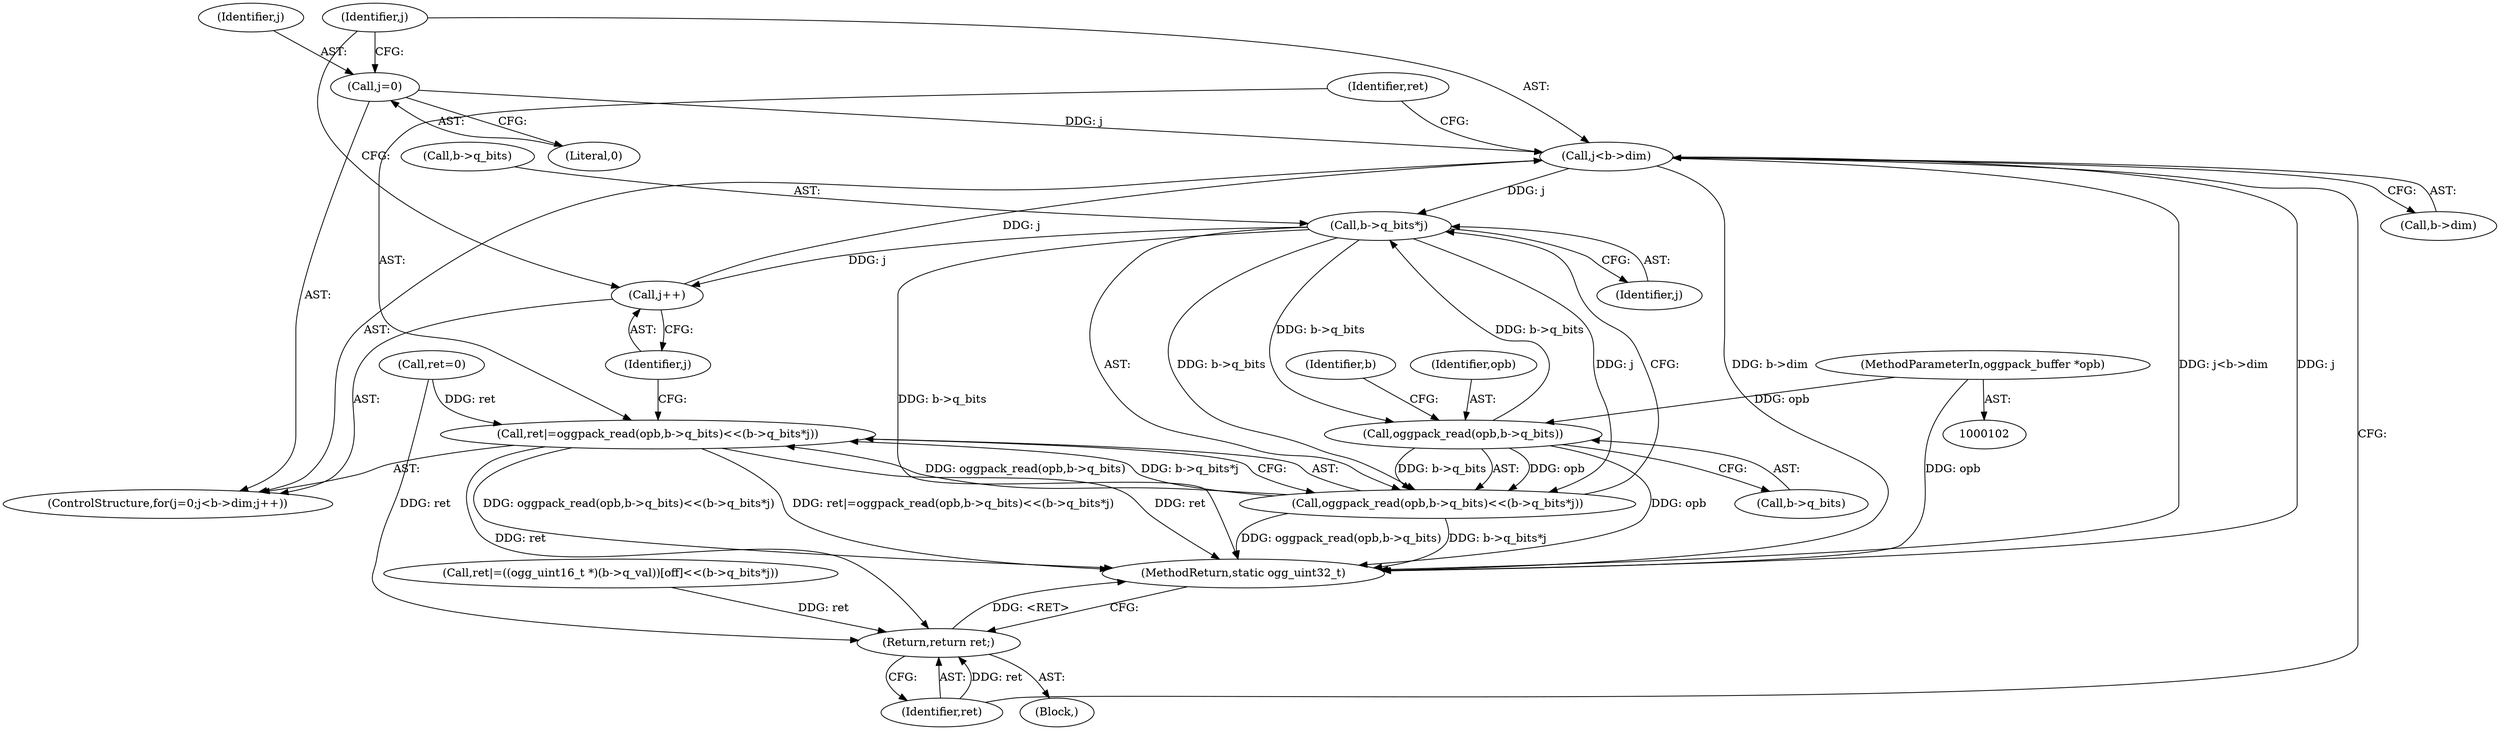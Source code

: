 digraph "1_Android_eeb4e45d5683f88488c083ecf142dc89bc3f0b47_3@pointer" {
"1000173" [label="(Call,j<b->dim)"];
"1000178" [label="(Call,j++)"];
"1000188" [label="(Call,b->q_bits*j)"];
"1000183" [label="(Call,oggpack_read(opb,b->q_bits))"];
"1000107" [label="(MethodParameterIn,oggpack_buffer *opb)"];
"1000173" [label="(Call,j<b->dim)"];
"1000170" [label="(Call,j=0)"];
"1000182" [label="(Call,oggpack_read(opb,b->q_bits)<<(b->q_bits*j))"];
"1000180" [label="(Call,ret|=oggpack_read(opb,b->q_bits)<<(b->q_bits*j))"];
"1000193" [label="(Return,return ret;)"];
"1000183" [label="(Call,oggpack_read(opb,b->q_bits))"];
"1000169" [label="(ControlStructure,for(j=0;j<b->dim;j++))"];
"1000174" [label="(Identifier,j)"];
"1000235" [label="(MethodReturn,static ogg_uint32_t)"];
"1000179" [label="(Identifier,j)"];
"1000170" [label="(Call,j=0)"];
"1000194" [label="(Identifier,ret)"];
"1000180" [label="(Call,ret|=oggpack_read(opb,b->q_bits)<<(b->q_bits*j))"];
"1000152" [label="(Call,ret|=((ogg_uint16_t *)(b->q_val))[off]<<(b->q_bits*j))"];
"1000111" [label="(Call,ret=0)"];
"1000192" [label="(Identifier,j)"];
"1000173" [label="(Call,j<b->dim)"];
"1000107" [label="(MethodParameterIn,oggpack_buffer *opb)"];
"1000181" [label="(Identifier,ret)"];
"1000193" [label="(Return,return ret;)"];
"1000171" [label="(Identifier,j)"];
"1000178" [label="(Call,j++)"];
"1000190" [label="(Identifier,b)"];
"1000185" [label="(Call,b->q_bits)"];
"1000188" [label="(Call,b->q_bits*j)"];
"1000184" [label="(Identifier,opb)"];
"1000189" [label="(Call,b->q_bits)"];
"1000175" [label="(Call,b->dim)"];
"1000182" [label="(Call,oggpack_read(opb,b->q_bits)<<(b->q_bits*j))"];
"1000119" [label="(Block,)"];
"1000172" [label="(Literal,0)"];
"1000173" -> "1000169"  [label="AST: "];
"1000173" -> "1000175"  [label="CFG: "];
"1000174" -> "1000173"  [label="AST: "];
"1000175" -> "1000173"  [label="AST: "];
"1000181" -> "1000173"  [label="CFG: "];
"1000194" -> "1000173"  [label="CFG: "];
"1000173" -> "1000235"  [label="DDG: j<b->dim"];
"1000173" -> "1000235"  [label="DDG: j"];
"1000173" -> "1000235"  [label="DDG: b->dim"];
"1000178" -> "1000173"  [label="DDG: j"];
"1000170" -> "1000173"  [label="DDG: j"];
"1000173" -> "1000188"  [label="DDG: j"];
"1000178" -> "1000169"  [label="AST: "];
"1000178" -> "1000179"  [label="CFG: "];
"1000179" -> "1000178"  [label="AST: "];
"1000174" -> "1000178"  [label="CFG: "];
"1000188" -> "1000178"  [label="DDG: j"];
"1000188" -> "1000182"  [label="AST: "];
"1000188" -> "1000192"  [label="CFG: "];
"1000189" -> "1000188"  [label="AST: "];
"1000192" -> "1000188"  [label="AST: "];
"1000182" -> "1000188"  [label="CFG: "];
"1000188" -> "1000235"  [label="DDG: b->q_bits"];
"1000188" -> "1000183"  [label="DDG: b->q_bits"];
"1000188" -> "1000182"  [label="DDG: b->q_bits"];
"1000188" -> "1000182"  [label="DDG: j"];
"1000183" -> "1000188"  [label="DDG: b->q_bits"];
"1000183" -> "1000182"  [label="AST: "];
"1000183" -> "1000185"  [label="CFG: "];
"1000184" -> "1000183"  [label="AST: "];
"1000185" -> "1000183"  [label="AST: "];
"1000190" -> "1000183"  [label="CFG: "];
"1000183" -> "1000235"  [label="DDG: opb"];
"1000183" -> "1000182"  [label="DDG: opb"];
"1000183" -> "1000182"  [label="DDG: b->q_bits"];
"1000107" -> "1000183"  [label="DDG: opb"];
"1000107" -> "1000102"  [label="AST: "];
"1000107" -> "1000235"  [label="DDG: opb"];
"1000170" -> "1000169"  [label="AST: "];
"1000170" -> "1000172"  [label="CFG: "];
"1000171" -> "1000170"  [label="AST: "];
"1000172" -> "1000170"  [label="AST: "];
"1000174" -> "1000170"  [label="CFG: "];
"1000182" -> "1000180"  [label="AST: "];
"1000180" -> "1000182"  [label="CFG: "];
"1000182" -> "1000235"  [label="DDG: b->q_bits*j"];
"1000182" -> "1000235"  [label="DDG: oggpack_read(opb,b->q_bits)"];
"1000182" -> "1000180"  [label="DDG: oggpack_read(opb,b->q_bits)"];
"1000182" -> "1000180"  [label="DDG: b->q_bits*j"];
"1000180" -> "1000169"  [label="AST: "];
"1000181" -> "1000180"  [label="AST: "];
"1000179" -> "1000180"  [label="CFG: "];
"1000180" -> "1000235"  [label="DDG: ret"];
"1000180" -> "1000235"  [label="DDG: oggpack_read(opb,b->q_bits)<<(b->q_bits*j)"];
"1000180" -> "1000235"  [label="DDG: ret|=oggpack_read(opb,b->q_bits)<<(b->q_bits*j)"];
"1000111" -> "1000180"  [label="DDG: ret"];
"1000180" -> "1000193"  [label="DDG: ret"];
"1000193" -> "1000119"  [label="AST: "];
"1000193" -> "1000194"  [label="CFG: "];
"1000194" -> "1000193"  [label="AST: "];
"1000235" -> "1000193"  [label="CFG: "];
"1000193" -> "1000235"  [label="DDG: <RET>"];
"1000194" -> "1000193"  [label="DDG: ret"];
"1000152" -> "1000193"  [label="DDG: ret"];
"1000111" -> "1000193"  [label="DDG: ret"];
}
